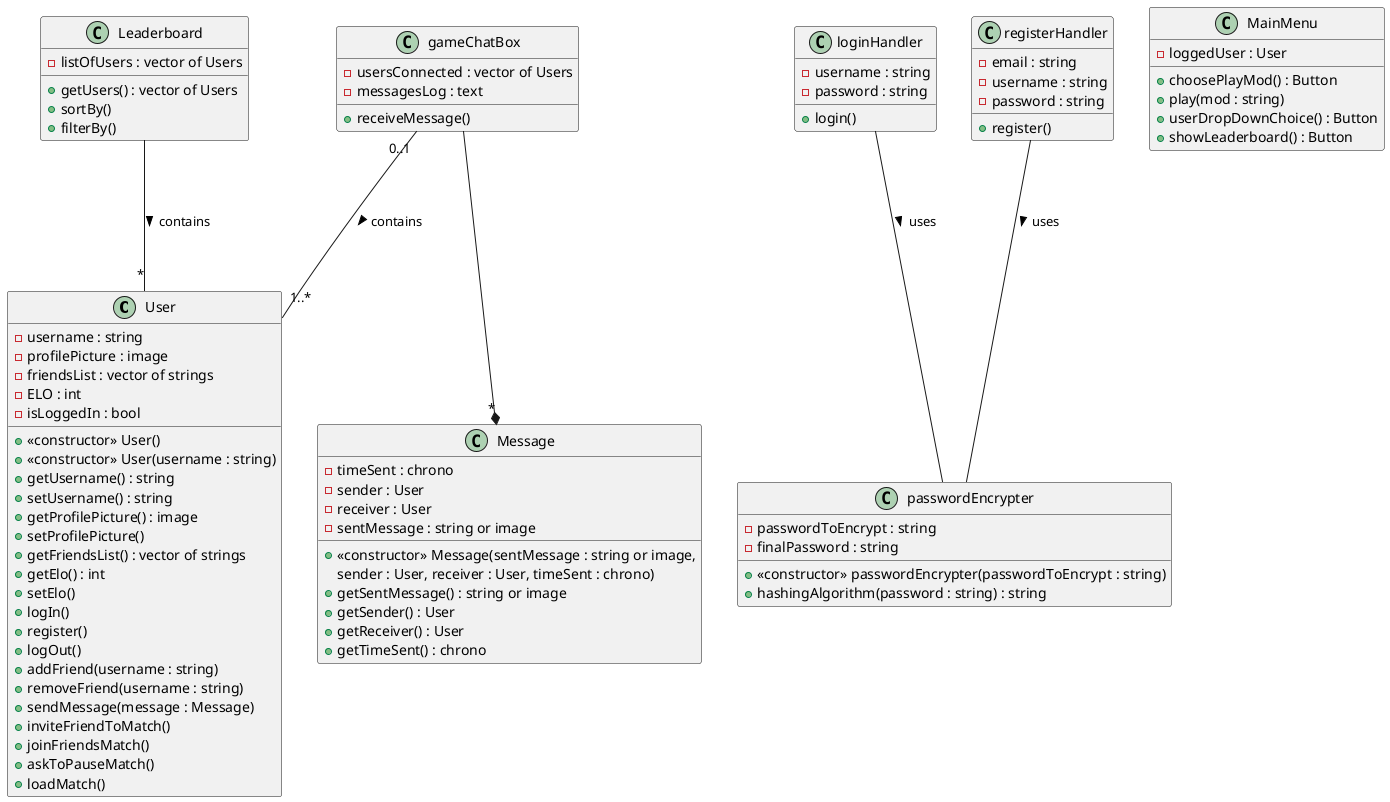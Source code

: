 @startuml UserSideDiagrams

class User {
    'Fields
        - username : string /' (Could also be guest so no username yet) '/
        - profilePicture : image
        - friendsList : vector of strings  /' (Could be empty if no friends. Story of my life :() '/
        - ELO : int
        - isLoggedIn : bool
    'Methods
        + << constructor >> User()
        +  << constructor >> User(username : string) 
        + getUsername() : string
        + setUsername() : string
        + getProfilePicture() : image
        + setProfilePicture()
        + getFriendsList() : vector of strings
        + getElo() : int
        + setElo()
        + logIn()
        + register()
        + logOut()
        + addFriend(username : string)
        + removeFriend(username : string)
        + sendMessage(message : Message)
        + inviteFriendToMatch()
        + joinFriendsMatch()
        + askToPauseMatch()
        + loadMatch()
        

}

class passwordEncrypter {
    'Fields
        - passwordToEncrypt : string
        - finalPassword : string
    'Methods
        +  << constructor >> passwordEncrypter(passwordToEncrypt : string)
        + hashingAlgorithm(password : string) : string 

}


class Leaderboard {
    'Fields
        - listOfUsers : vector of Users
    'Methods
        + getUsers() : vector of Users
        + sortBy()
        + filterBy()
}

class Message {
    'Fields
        - timeSent : chrono
        - sender : User
        - receiver : User
        - sentMessage : string or image 
    'Methods
        + << constructor >> Message(sentMessage : string or image,
         sender : User, receiver : User, timeSent : chrono)
        + getSentMessage() : string or image
        + getSender() : User
        + getReceiver() : User
        + getTimeSent() : chrono 
}

class gameChatBox {
    'Fields
        - usersConnected : vector of Users
        - messagesLog : text
    'Methods
        + receiveMessage()

}


class loginHandler {
    'Fields
        - username : string
        - password : string
    'Methods
        + login() 
}

class registerHandler {
    'Fields
        - email : string
        - username : string
        - password : string
    'Methods
        + register()
}

class MainMenu {
    'Fields
        - loggedUser : User
    'Methods
        + choosePlayMod() : Button
        + play(mod : string)
        + userDropDownChoice() : Button
        + showLeaderboard() : Button
}
gameChatBox ---* "*" Message  
gameChatBox "0..1" --- "1..*" User   : > contains
Leaderboard --- "*" User : > contains 
loginHandler --- passwordEncrypter : > uses
registerHandler --- passwordEncrypter : > uses
@enduml